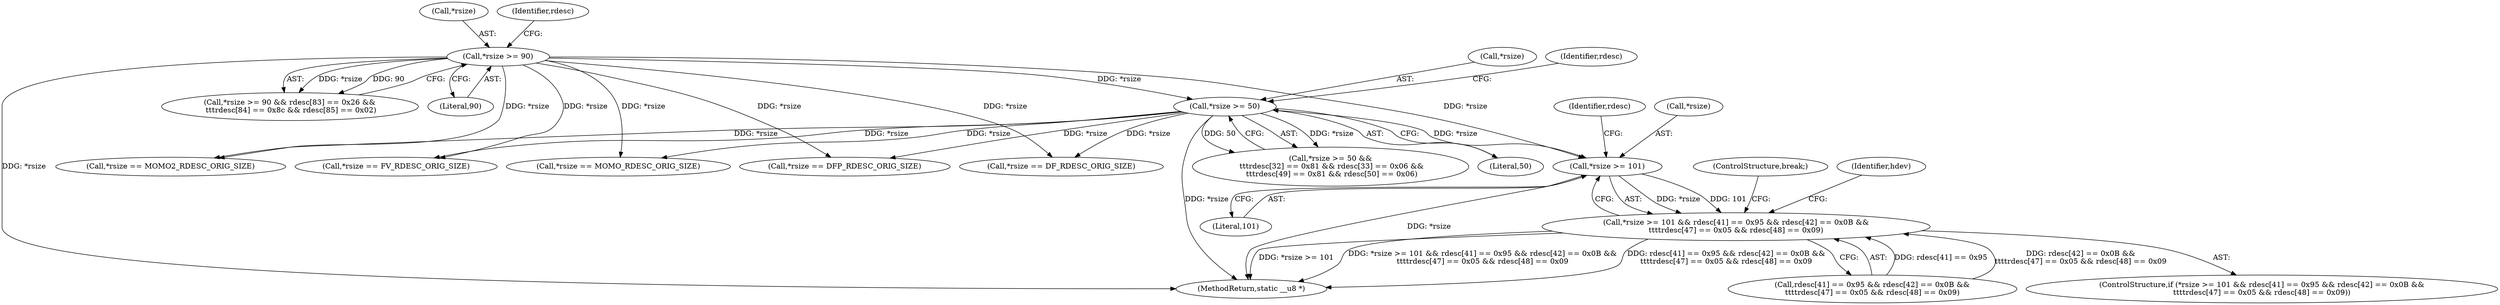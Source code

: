 digraph "0_linux_4ab25786c87eb20857bbb715c3ae34ec8fd6a214_1@pointer" {
"1000357" [label="(Call,*rsize >= 101)"];
"1000124" [label="(Call,*rsize >= 90)"];
"1000175" [label="(Call,*rsize >= 50)"];
"1000356" [label="(Call,*rsize >= 101 && rdesc[41] == 0x95 && rdesc[42] == 0x0B &&\n\t\t\t\trdesc[47] == 0x05 && rdesc[48] == 0x09)"];
"1000174" [label="(Call,*rsize >= 50 &&\n \t\t\trdesc[32] == 0x81 && rdesc[33] == 0x06 &&\n \t\t\trdesc[49] == 0x81 && rdesc[50] == 0x06)"];
"1000355" [label="(ControlStructure,if (*rsize >= 101 && rdesc[41] == 0x95 && rdesc[42] == 0x0B &&\n\t\t\t\trdesc[47] == 0x05 && rdesc[48] == 0x09))"];
"1000386" [label="(Identifier,hdev)"];
"1000125" [label="(Call,*rsize)"];
"1000182" [label="(Identifier,rdesc)"];
"1000357" [label="(Call,*rsize >= 101)"];
"1000364" [label="(Identifier,rdesc)"];
"1000299" [label="(Call,*rsize == MOMO2_RDESC_ORIG_SIZE)"];
"1000124" [label="(Call,*rsize >= 90)"];
"1000360" [label="(Literal,101)"];
"1000337" [label="(Call,*rsize == DFP_RDESC_ORIG_SIZE)"];
"1000356" [label="(Call,*rsize >= 101 && rdesc[41] == 0x95 && rdesc[42] == 0x0B &&\n\t\t\t\trdesc[47] == 0x05 && rdesc[48] == 0x09)"];
"1000131" [label="(Identifier,rdesc)"];
"1000408" [label="(ControlStructure,break;)"];
"1000411" [label="(MethodReturn,static __u8 *)"];
"1000280" [label="(Call,*rsize == MOMO_RDESC_ORIG_SIZE)"];
"1000123" [label="(Call,*rsize >= 90 && rdesc[83] == 0x26 &&\n \t\t\trdesc[84] == 0x8c && rdesc[85] == 0x02)"];
"1000127" [label="(Literal,90)"];
"1000358" [label="(Call,*rsize)"];
"1000176" [label="(Call,*rsize)"];
"1000175" [label="(Call,*rsize >= 50)"];
"1000361" [label="(Call,rdesc[41] == 0x95 && rdesc[42] == 0x0B &&\n\t\t\t\trdesc[47] == 0x05 && rdesc[48] == 0x09)"];
"1000261" [label="(Call,*rsize == DF_RDESC_ORIG_SIZE)"];
"1000318" [label="(Call,*rsize == FV_RDESC_ORIG_SIZE)"];
"1000178" [label="(Literal,50)"];
"1000357" -> "1000356"  [label="AST: "];
"1000357" -> "1000360"  [label="CFG: "];
"1000358" -> "1000357"  [label="AST: "];
"1000360" -> "1000357"  [label="AST: "];
"1000364" -> "1000357"  [label="CFG: "];
"1000356" -> "1000357"  [label="CFG: "];
"1000357" -> "1000411"  [label="DDG: *rsize"];
"1000357" -> "1000356"  [label="DDG: *rsize"];
"1000357" -> "1000356"  [label="DDG: 101"];
"1000124" -> "1000357"  [label="DDG: *rsize"];
"1000175" -> "1000357"  [label="DDG: *rsize"];
"1000124" -> "1000123"  [label="AST: "];
"1000124" -> "1000127"  [label="CFG: "];
"1000125" -> "1000124"  [label="AST: "];
"1000127" -> "1000124"  [label="AST: "];
"1000131" -> "1000124"  [label="CFG: "];
"1000123" -> "1000124"  [label="CFG: "];
"1000124" -> "1000411"  [label="DDG: *rsize"];
"1000124" -> "1000123"  [label="DDG: *rsize"];
"1000124" -> "1000123"  [label="DDG: 90"];
"1000124" -> "1000175"  [label="DDG: *rsize"];
"1000124" -> "1000261"  [label="DDG: *rsize"];
"1000124" -> "1000280"  [label="DDG: *rsize"];
"1000124" -> "1000299"  [label="DDG: *rsize"];
"1000124" -> "1000318"  [label="DDG: *rsize"];
"1000124" -> "1000337"  [label="DDG: *rsize"];
"1000175" -> "1000174"  [label="AST: "];
"1000175" -> "1000178"  [label="CFG: "];
"1000176" -> "1000175"  [label="AST: "];
"1000178" -> "1000175"  [label="AST: "];
"1000182" -> "1000175"  [label="CFG: "];
"1000174" -> "1000175"  [label="CFG: "];
"1000175" -> "1000411"  [label="DDG: *rsize"];
"1000175" -> "1000174"  [label="DDG: *rsize"];
"1000175" -> "1000174"  [label="DDG: 50"];
"1000175" -> "1000261"  [label="DDG: *rsize"];
"1000175" -> "1000280"  [label="DDG: *rsize"];
"1000175" -> "1000299"  [label="DDG: *rsize"];
"1000175" -> "1000318"  [label="DDG: *rsize"];
"1000175" -> "1000337"  [label="DDG: *rsize"];
"1000356" -> "1000355"  [label="AST: "];
"1000356" -> "1000361"  [label="CFG: "];
"1000361" -> "1000356"  [label="AST: "];
"1000386" -> "1000356"  [label="CFG: "];
"1000408" -> "1000356"  [label="CFG: "];
"1000356" -> "1000411"  [label="DDG: *rsize >= 101 && rdesc[41] == 0x95 && rdesc[42] == 0x0B &&\n\t\t\t\trdesc[47] == 0x05 && rdesc[48] == 0x09"];
"1000356" -> "1000411"  [label="DDG: rdesc[41] == 0x95 && rdesc[42] == 0x0B &&\n\t\t\t\trdesc[47] == 0x05 && rdesc[48] == 0x09"];
"1000356" -> "1000411"  [label="DDG: *rsize >= 101"];
"1000361" -> "1000356"  [label="DDG: rdesc[41] == 0x95"];
"1000361" -> "1000356"  [label="DDG: rdesc[42] == 0x0B &&\n\t\t\t\trdesc[47] == 0x05 && rdesc[48] == 0x09"];
}

